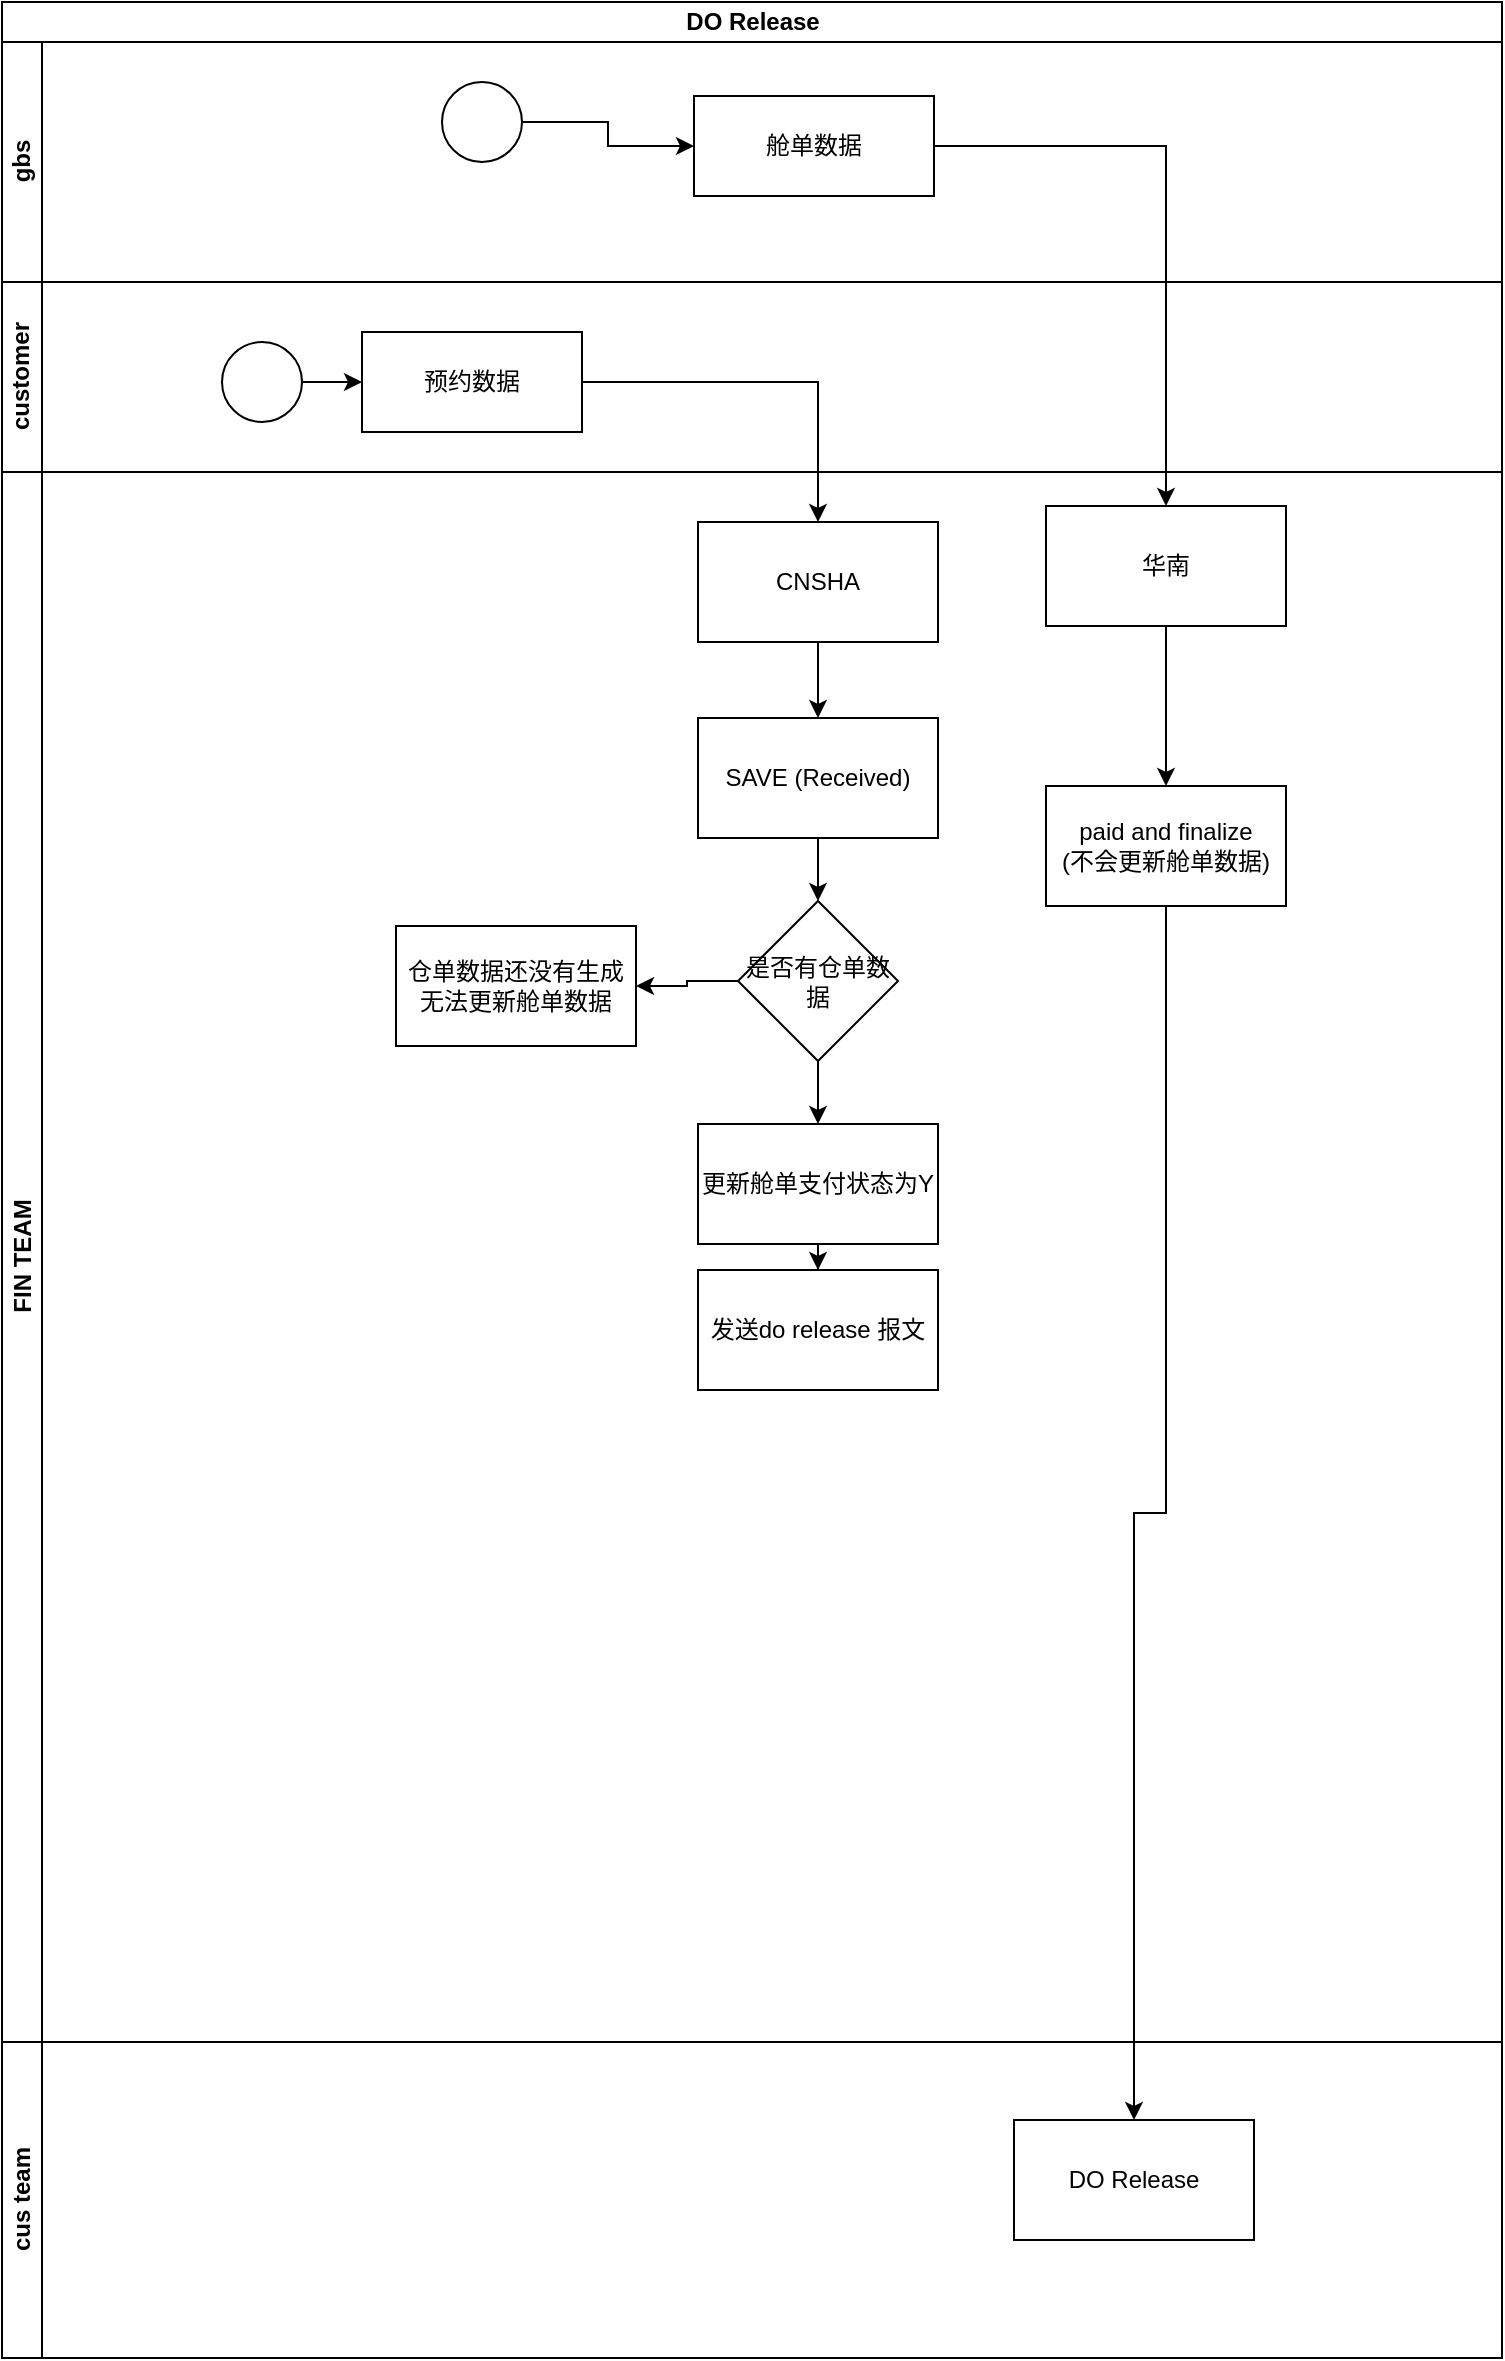 <mxfile version="20.6.2" type="github">
  <diagram id="kgpKYQtTHZ0yAKxKKP6v" name="Page-1">
    <mxGraphModel dx="1982" dy="1954" grid="0" gridSize="10" guides="1" tooltips="1" connect="1" arrows="1" fold="1" page="0" pageScale="1" pageWidth="850" pageHeight="1100" math="0" shadow="0">
      <root>
        <mxCell id="0" />
        <mxCell id="1" parent="0" />
        <mxCell id="cQ8S9fsIAYZrspqTVOWr-81" value="DO Release" style="swimlane;childLayout=stackLayout;resizeParent=1;resizeParentMax=0;horizontal=1;startSize=20;horizontalStack=0;html=1;" vertex="1" parent="1">
          <mxGeometry x="-417" y="-1172" width="750" height="1178" as="geometry" />
        </mxCell>
        <mxCell id="cQ8S9fsIAYZrspqTVOWr-82" value="gbs" style="swimlane;startSize=20;horizontal=0;html=1;" vertex="1" parent="cQ8S9fsIAYZrspqTVOWr-81">
          <mxGeometry y="20" width="750" height="120" as="geometry" />
        </mxCell>
        <mxCell id="cQ8S9fsIAYZrspqTVOWr-83" value="" style="ellipse;whiteSpace=wrap;html=1;aspect=fixed;" vertex="1" parent="cQ8S9fsIAYZrspqTVOWr-82">
          <mxGeometry x="220" y="20" width="40" height="40" as="geometry" />
        </mxCell>
        <mxCell id="cQ8S9fsIAYZrspqTVOWr-84" value="舱单数据" style="whiteSpace=wrap;html=1;" vertex="1" parent="cQ8S9fsIAYZrspqTVOWr-82">
          <mxGeometry x="346" y="27" width="120" height="50" as="geometry" />
        </mxCell>
        <mxCell id="cQ8S9fsIAYZrspqTVOWr-85" value="" style="edgeStyle=orthogonalEdgeStyle;rounded=0;orthogonalLoop=1;jettySize=auto;html=1;" edge="1" parent="cQ8S9fsIAYZrspqTVOWr-82" source="cQ8S9fsIAYZrspqTVOWr-83" target="cQ8S9fsIAYZrspqTVOWr-84">
          <mxGeometry relative="1" as="geometry" />
        </mxCell>
        <mxCell id="cQ8S9fsIAYZrspqTVOWr-86" value="customer" style="swimlane;startSize=20;horizontal=0;html=1;" vertex="1" parent="cQ8S9fsIAYZrspqTVOWr-81">
          <mxGeometry y="140" width="750" height="95" as="geometry" />
        </mxCell>
        <mxCell id="cQ8S9fsIAYZrspqTVOWr-87" value="" style="ellipse;whiteSpace=wrap;html=1;aspect=fixed;" vertex="1" parent="cQ8S9fsIAYZrspqTVOWr-86">
          <mxGeometry x="110" y="30" width="40" height="40" as="geometry" />
        </mxCell>
        <mxCell id="cQ8S9fsIAYZrspqTVOWr-88" value="预约数据" style="whiteSpace=wrap;html=1;" vertex="1" parent="cQ8S9fsIAYZrspqTVOWr-86">
          <mxGeometry x="180" y="25" width="110" height="50" as="geometry" />
        </mxCell>
        <mxCell id="cQ8S9fsIAYZrspqTVOWr-89" value="" style="edgeStyle=orthogonalEdgeStyle;rounded=0;orthogonalLoop=1;jettySize=auto;html=1;" edge="1" parent="cQ8S9fsIAYZrspqTVOWr-86" source="cQ8S9fsIAYZrspqTVOWr-87" target="cQ8S9fsIAYZrspqTVOWr-88">
          <mxGeometry relative="1" as="geometry" />
        </mxCell>
        <mxCell id="cQ8S9fsIAYZrspqTVOWr-96" style="edgeStyle=orthogonalEdgeStyle;rounded=0;orthogonalLoop=1;jettySize=auto;html=1;strokeColor=#000000;" edge="1" parent="cQ8S9fsIAYZrspqTVOWr-81" source="cQ8S9fsIAYZrspqTVOWr-88" target="cQ8S9fsIAYZrspqTVOWr-101">
          <mxGeometry relative="1" as="geometry" />
        </mxCell>
        <mxCell id="cQ8S9fsIAYZrspqTVOWr-97" value="FIN TEAM" style="swimlane;startSize=20;horizontal=0;html=1;" vertex="1" parent="cQ8S9fsIAYZrspqTVOWr-81">
          <mxGeometry y="235" width="750" height="785" as="geometry" />
        </mxCell>
        <mxCell id="cQ8S9fsIAYZrspqTVOWr-98" value="" style="edgeStyle=orthogonalEdgeStyle;rounded=0;orthogonalLoop=1;jettySize=auto;html=1;strokeColor=#000000;" edge="1" parent="cQ8S9fsIAYZrspqTVOWr-97" source="cQ8S9fsIAYZrspqTVOWr-99" target="cQ8S9fsIAYZrspqTVOWr-102">
          <mxGeometry relative="1" as="geometry" />
        </mxCell>
        <mxCell id="cQ8S9fsIAYZrspqTVOWr-99" value="华南" style="whiteSpace=wrap;html=1;" vertex="1" parent="cQ8S9fsIAYZrspqTVOWr-97">
          <mxGeometry x="522" y="17" width="120" height="60" as="geometry" />
        </mxCell>
        <mxCell id="cQ8S9fsIAYZrspqTVOWr-100" value="" style="edgeStyle=orthogonalEdgeStyle;rounded=0;orthogonalLoop=1;jettySize=auto;html=1;strokeColor=#000000;" edge="1" parent="cQ8S9fsIAYZrspqTVOWr-97" source="cQ8S9fsIAYZrspqTVOWr-101" target="cQ8S9fsIAYZrspqTVOWr-103">
          <mxGeometry relative="1" as="geometry" />
        </mxCell>
        <mxCell id="cQ8S9fsIAYZrspqTVOWr-101" value="CNSHA" style="whiteSpace=wrap;html=1;" vertex="1" parent="cQ8S9fsIAYZrspqTVOWr-97">
          <mxGeometry x="348" y="25" width="120" height="60" as="geometry" />
        </mxCell>
        <mxCell id="cQ8S9fsIAYZrspqTVOWr-102" value="paid and finalize&lt;br&gt;(不会更新舱单数据)" style="whiteSpace=wrap;html=1;" vertex="1" parent="cQ8S9fsIAYZrspqTVOWr-97">
          <mxGeometry x="522" y="157" width="120" height="60" as="geometry" />
        </mxCell>
        <mxCell id="cQ8S9fsIAYZrspqTVOWr-103" value="SAVE (Received)" style="whiteSpace=wrap;html=1;" vertex="1" parent="cQ8S9fsIAYZrspqTVOWr-97">
          <mxGeometry x="348" y="123" width="120" height="60" as="geometry" />
        </mxCell>
        <mxCell id="cQ8S9fsIAYZrspqTVOWr-132" style="edgeStyle=orthogonalEdgeStyle;rounded=0;orthogonalLoop=1;jettySize=auto;html=1;strokeColor=#000000;fontFamily=Helvetica;fontSize=12;fontColor=rgb(0, 0, 0);startSize=20;" edge="1" parent="cQ8S9fsIAYZrspqTVOWr-97" source="cQ8S9fsIAYZrspqTVOWr-104" target="cQ8S9fsIAYZrspqTVOWr-131">
          <mxGeometry relative="1" as="geometry" />
        </mxCell>
        <mxCell id="cQ8S9fsIAYZrspqTVOWr-104" value="更新舱单支付状态为Y" style="whiteSpace=wrap;html=1;" vertex="1" parent="cQ8S9fsIAYZrspqTVOWr-97">
          <mxGeometry x="348" y="326" width="120" height="60" as="geometry" />
        </mxCell>
        <mxCell id="cQ8S9fsIAYZrspqTVOWr-136" style="edgeStyle=orthogonalEdgeStyle;rounded=0;orthogonalLoop=1;jettySize=auto;html=1;strokeColor=#000000;fontFamily=Helvetica;fontSize=12;fontColor=rgb(0, 0, 0);startSize=20;" edge="1" parent="cQ8S9fsIAYZrspqTVOWr-97" source="cQ8S9fsIAYZrspqTVOWr-105" target="cQ8S9fsIAYZrspqTVOWr-104">
          <mxGeometry relative="1" as="geometry" />
        </mxCell>
        <mxCell id="cQ8S9fsIAYZrspqTVOWr-105" value="是否有仓单数据" style="rhombus;whiteSpace=wrap;html=1;" vertex="1" parent="cQ8S9fsIAYZrspqTVOWr-97">
          <mxGeometry x="368" y="214.5" width="80" height="80" as="geometry" />
        </mxCell>
        <mxCell id="cQ8S9fsIAYZrspqTVOWr-107" value="仓单数据还没有生成无法更新舱单数据" style="whiteSpace=wrap;html=1;" vertex="1" parent="cQ8S9fsIAYZrspqTVOWr-97">
          <mxGeometry x="197" y="227" width="120" height="60" as="geometry" />
        </mxCell>
        <mxCell id="cQ8S9fsIAYZrspqTVOWr-108" style="edgeStyle=orthogonalEdgeStyle;rounded=0;orthogonalLoop=1;jettySize=auto;html=1;strokeColor=#000000;" edge="1" parent="cQ8S9fsIAYZrspqTVOWr-97" source="cQ8S9fsIAYZrspqTVOWr-105" target="cQ8S9fsIAYZrspqTVOWr-107">
          <mxGeometry relative="1" as="geometry" />
        </mxCell>
        <mxCell id="cQ8S9fsIAYZrspqTVOWr-109" style="edgeStyle=orthogonalEdgeStyle;rounded=0;orthogonalLoop=1;jettySize=auto;html=1;strokeColor=#000000;entryX=0.5;entryY=0;entryDx=0;entryDy=0;" edge="1" parent="cQ8S9fsIAYZrspqTVOWr-97" source="cQ8S9fsIAYZrspqTVOWr-103" target="cQ8S9fsIAYZrspqTVOWr-105">
          <mxGeometry relative="1" as="geometry">
            <mxPoint x="408" y="478.333" as="targetPoint" />
          </mxGeometry>
        </mxCell>
        <mxCell id="cQ8S9fsIAYZrspqTVOWr-131" value="发送do release 报文" style="rounded=0;whiteSpace=wrap;html=1;strokeColor=rgb(0, 0, 0);fontFamily=Helvetica;fontSize=12;fontColor=rgb(0, 0, 0);startSize=20;fillColor=rgb(255, 255, 255);" vertex="1" parent="cQ8S9fsIAYZrspqTVOWr-97">
          <mxGeometry x="348" y="399" width="120" height="60" as="geometry" />
        </mxCell>
        <mxCell id="cQ8S9fsIAYZrspqTVOWr-115" value="cus team" style="swimlane;startSize=20;horizontal=0;html=1;" vertex="1" parent="cQ8S9fsIAYZrspqTVOWr-81">
          <mxGeometry y="1020" width="750" height="158" as="geometry" />
        </mxCell>
        <mxCell id="cQ8S9fsIAYZrspqTVOWr-134" value="DO Release" style="rounded=0;whiteSpace=wrap;html=1;strokeColor=rgb(0, 0, 0);fontFamily=Helvetica;fontSize=12;fontColor=rgb(0, 0, 0);startSize=20;fillColor=rgb(255, 255, 255);" vertex="1" parent="cQ8S9fsIAYZrspqTVOWr-115">
          <mxGeometry x="506" y="39" width="120" height="60" as="geometry" />
        </mxCell>
        <mxCell id="cQ8S9fsIAYZrspqTVOWr-135" style="edgeStyle=orthogonalEdgeStyle;rounded=0;orthogonalLoop=1;jettySize=auto;html=1;strokeColor=#000000;fontFamily=Helvetica;fontSize=12;fontColor=rgb(0, 0, 0);startSize=20;" edge="1" parent="cQ8S9fsIAYZrspqTVOWr-81" source="cQ8S9fsIAYZrspqTVOWr-84" target="cQ8S9fsIAYZrspqTVOWr-99">
          <mxGeometry relative="1" as="geometry" />
        </mxCell>
        <mxCell id="cQ8S9fsIAYZrspqTVOWr-133" style="edgeStyle=orthogonalEdgeStyle;rounded=0;orthogonalLoop=1;jettySize=auto;html=1;strokeColor=#000000;fontFamily=Helvetica;fontSize=12;fontColor=rgb(0, 0, 0);startSize=20;" edge="1" parent="cQ8S9fsIAYZrspqTVOWr-81" source="cQ8S9fsIAYZrspqTVOWr-102" target="cQ8S9fsIAYZrspqTVOWr-134">
          <mxGeometry relative="1" as="geometry">
            <mxPoint x="637.0" y="1268.333" as="targetPoint" />
          </mxGeometry>
        </mxCell>
      </root>
    </mxGraphModel>
  </diagram>
</mxfile>
